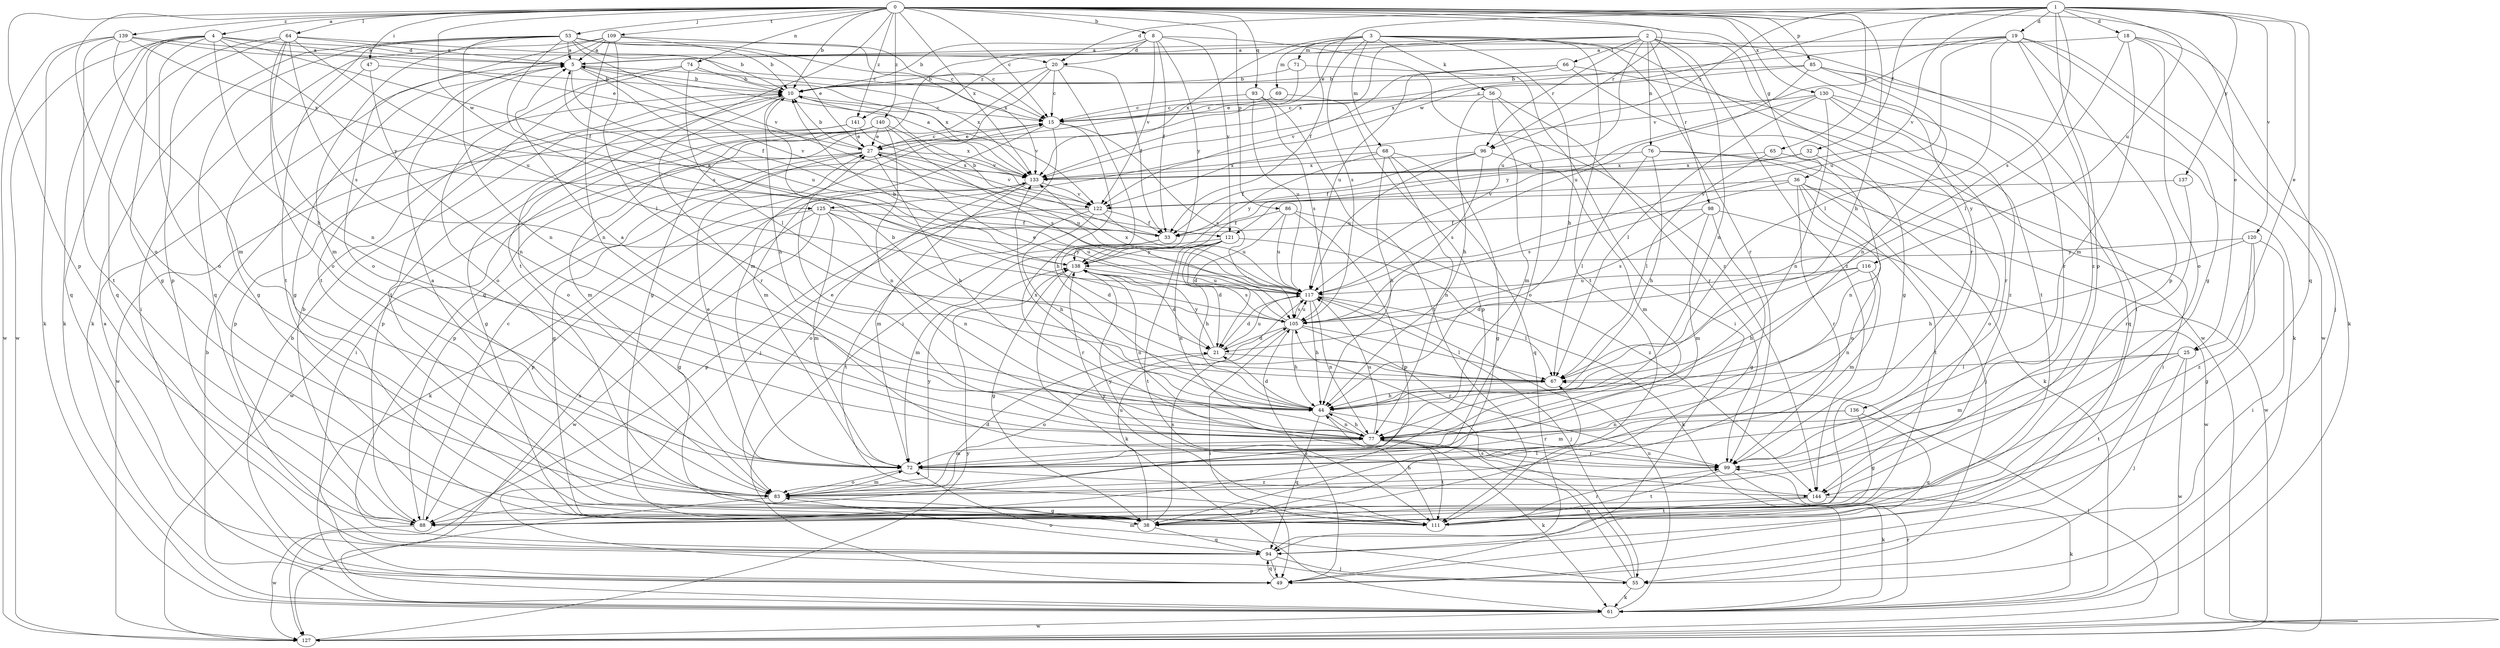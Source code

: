 strict digraph  {
0;
1;
2;
3;
4;
5;
8;
10;
15;
18;
19;
20;
21;
25;
27;
32;
33;
36;
38;
44;
47;
49;
53;
55;
56;
61;
64;
65;
66;
67;
68;
69;
71;
72;
74;
76;
77;
83;
85;
86;
88;
93;
94;
96;
98;
99;
105;
109;
111;
116;
117;
120;
121;
122;
125;
127;
130;
133;
136;
137;
138;
139;
140;
141;
144;
0 -> 4  [label=a];
0 -> 8  [label=b];
0 -> 10  [label=b];
0 -> 15  [label=c];
0 -> 25  [label=e];
0 -> 36  [label=g];
0 -> 44  [label=h];
0 -> 47  [label=i];
0 -> 53  [label=j];
0 -> 64  [label=l];
0 -> 65  [label=l];
0 -> 74  [label=n];
0 -> 83  [label=o];
0 -> 85  [label=p];
0 -> 86  [label=p];
0 -> 88  [label=p];
0 -> 93  [label=q];
0 -> 96  [label=r];
0 -> 109  [label=t];
0 -> 111  [label=t];
0 -> 125  [label=w];
0 -> 130  [label=x];
0 -> 133  [label=x];
0 -> 136  [label=y];
0 -> 139  [label=z];
0 -> 140  [label=z];
0 -> 141  [label=z];
1 -> 18  [label=d];
1 -> 19  [label=d];
1 -> 20  [label=d];
1 -> 25  [label=e];
1 -> 27  [label=e];
1 -> 32  [label=f];
1 -> 88  [label=p];
1 -> 94  [label=q];
1 -> 96  [label=r];
1 -> 105  [label=s];
1 -> 116  [label=u];
1 -> 120  [label=v];
1 -> 121  [label=v];
1 -> 125  [label=w];
1 -> 137  [label=y];
2 -> 5  [label=a];
2 -> 49  [label=i];
2 -> 66  [label=l];
2 -> 76  [label=n];
2 -> 77  [label=n];
2 -> 96  [label=r];
2 -> 98  [label=r];
2 -> 99  [label=r];
2 -> 117  [label=u];
2 -> 133  [label=x];
2 -> 141  [label=z];
2 -> 144  [label=z];
3 -> 33  [label=f];
3 -> 44  [label=h];
3 -> 56  [label=k];
3 -> 68  [label=m];
3 -> 69  [label=m];
3 -> 71  [label=m];
3 -> 99  [label=r];
3 -> 105  [label=s];
3 -> 111  [label=t];
3 -> 127  [label=w];
3 -> 133  [label=x];
4 -> 5  [label=a];
4 -> 20  [label=d];
4 -> 33  [label=f];
4 -> 38  [label=g];
4 -> 44  [label=h];
4 -> 61  [label=k];
4 -> 83  [label=o];
4 -> 94  [label=q];
4 -> 127  [label=w];
4 -> 138  [label=y];
5 -> 10  [label=b];
5 -> 33  [label=f];
5 -> 38  [label=g];
5 -> 117  [label=u];
5 -> 121  [label=v];
5 -> 133  [label=x];
8 -> 10  [label=b];
8 -> 20  [label=d];
8 -> 33  [label=f];
8 -> 94  [label=q];
8 -> 121  [label=v];
8 -> 122  [label=v];
8 -> 138  [label=y];
8 -> 144  [label=z];
10 -> 15  [label=c];
10 -> 44  [label=h];
10 -> 83  [label=o];
10 -> 99  [label=r];
10 -> 122  [label=v];
15 -> 27  [label=e];
15 -> 44  [label=h];
15 -> 55  [label=j];
15 -> 72  [label=m];
15 -> 105  [label=s];
18 -> 5  [label=a];
18 -> 55  [label=j];
18 -> 61  [label=k];
18 -> 67  [label=l];
18 -> 72  [label=m];
18 -> 83  [label=o];
19 -> 5  [label=a];
19 -> 38  [label=g];
19 -> 67  [label=l];
19 -> 88  [label=p];
19 -> 117  [label=u];
19 -> 122  [label=v];
19 -> 127  [label=w];
19 -> 133  [label=x];
19 -> 144  [label=z];
20 -> 10  [label=b];
20 -> 15  [label=c];
20 -> 33  [label=f];
20 -> 38  [label=g];
20 -> 49  [label=i];
20 -> 72  [label=m];
21 -> 67  [label=l];
21 -> 83  [label=o];
21 -> 117  [label=u];
21 -> 138  [label=y];
25 -> 55  [label=j];
25 -> 67  [label=l];
25 -> 72  [label=m];
25 -> 111  [label=t];
25 -> 127  [label=w];
27 -> 10  [label=b];
27 -> 15  [label=c];
27 -> 38  [label=g];
27 -> 44  [label=h];
27 -> 88  [label=p];
27 -> 117  [label=u];
27 -> 122  [label=v];
27 -> 127  [label=w];
27 -> 133  [label=x];
32 -> 33  [label=f];
32 -> 83  [label=o];
32 -> 133  [label=x];
33 -> 10  [label=b];
33 -> 21  [label=d];
33 -> 99  [label=r];
33 -> 138  [label=y];
36 -> 55  [label=j];
36 -> 83  [label=o];
36 -> 99  [label=r];
36 -> 105  [label=s];
36 -> 111  [label=t];
36 -> 122  [label=v];
36 -> 127  [label=w];
38 -> 67  [label=l];
38 -> 94  [label=q];
38 -> 105  [label=s];
38 -> 117  [label=u];
44 -> 5  [label=a];
44 -> 21  [label=d];
44 -> 77  [label=n];
44 -> 94  [label=q];
44 -> 99  [label=r];
44 -> 133  [label=x];
47 -> 10  [label=b];
47 -> 38  [label=g];
47 -> 77  [label=n];
49 -> 5  [label=a];
49 -> 10  [label=b];
49 -> 94  [label=q];
49 -> 105  [label=s];
53 -> 5  [label=a];
53 -> 10  [label=b];
53 -> 15  [label=c];
53 -> 27  [label=e];
53 -> 61  [label=k];
53 -> 72  [label=m];
53 -> 77  [label=n];
53 -> 94  [label=q];
53 -> 105  [label=s];
53 -> 111  [label=t];
53 -> 122  [label=v];
53 -> 133  [label=x];
55 -> 61  [label=k];
55 -> 72  [label=m];
55 -> 77  [label=n];
55 -> 105  [label=s];
56 -> 15  [label=c];
56 -> 44  [label=h];
56 -> 72  [label=m];
56 -> 83  [label=o];
56 -> 99  [label=r];
61 -> 10  [label=b];
61 -> 99  [label=r];
61 -> 117  [label=u];
61 -> 127  [label=w];
61 -> 133  [label=x];
64 -> 5  [label=a];
64 -> 15  [label=c];
64 -> 77  [label=n];
64 -> 83  [label=o];
64 -> 88  [label=p];
64 -> 94  [label=q];
64 -> 105  [label=s];
64 -> 117  [label=u];
65 -> 67  [label=l];
65 -> 77  [label=n];
65 -> 133  [label=x];
66 -> 10  [label=b];
66 -> 38  [label=g];
66 -> 111  [label=t];
66 -> 117  [label=u];
66 -> 122  [label=v];
67 -> 10  [label=b];
67 -> 44  [label=h];
68 -> 38  [label=g];
68 -> 44  [label=h];
68 -> 77  [label=n];
68 -> 94  [label=q];
68 -> 133  [label=x];
68 -> 138  [label=y];
69 -> 15  [label=c];
69 -> 88  [label=p];
71 -> 10  [label=b];
71 -> 27  [label=e];
71 -> 49  [label=i];
72 -> 27  [label=e];
72 -> 83  [label=o];
72 -> 144  [label=z];
74 -> 10  [label=b];
74 -> 67  [label=l];
74 -> 83  [label=o];
74 -> 111  [label=t];
74 -> 133  [label=x];
76 -> 44  [label=h];
76 -> 49  [label=i];
76 -> 61  [label=k];
76 -> 67  [label=l];
76 -> 133  [label=x];
77 -> 27  [label=e];
77 -> 44  [label=h];
77 -> 61  [label=k];
77 -> 72  [label=m];
77 -> 99  [label=r];
77 -> 111  [label=t];
77 -> 117  [label=u];
83 -> 5  [label=a];
83 -> 21  [label=d];
83 -> 38  [label=g];
83 -> 72  [label=m];
83 -> 127  [label=w];
83 -> 138  [label=y];
85 -> 10  [label=b];
85 -> 15  [label=c];
85 -> 61  [label=k];
85 -> 77  [label=n];
85 -> 99  [label=r];
85 -> 117  [label=u];
86 -> 21  [label=d];
86 -> 33  [label=f];
86 -> 88  [label=p];
86 -> 117  [label=u];
86 -> 144  [label=z];
88 -> 10  [label=b];
88 -> 15  [label=c];
88 -> 127  [label=w];
93 -> 15  [label=c];
93 -> 105  [label=s];
93 -> 111  [label=t];
93 -> 117  [label=u];
94 -> 49  [label=i];
94 -> 55  [label=j];
94 -> 83  [label=o];
96 -> 33  [label=f];
96 -> 72  [label=m];
96 -> 105  [label=s];
96 -> 117  [label=u];
96 -> 133  [label=x];
98 -> 33  [label=f];
98 -> 38  [label=g];
98 -> 72  [label=m];
98 -> 105  [label=s];
98 -> 127  [label=w];
99 -> 61  [label=k];
99 -> 111  [label=t];
105 -> 21  [label=d];
105 -> 27  [label=e];
105 -> 44  [label=h];
105 -> 49  [label=i];
105 -> 67  [label=l];
105 -> 99  [label=r];
105 -> 117  [label=u];
109 -> 5  [label=a];
109 -> 10  [label=b];
109 -> 15  [label=c];
109 -> 49  [label=i];
109 -> 67  [label=l];
109 -> 77  [label=n];
109 -> 83  [label=o];
109 -> 111  [label=t];
111 -> 44  [label=h];
111 -> 99  [label=r];
111 -> 138  [label=y];
116 -> 21  [label=d];
116 -> 44  [label=h];
116 -> 72  [label=m];
116 -> 77  [label=n];
116 -> 117  [label=u];
117 -> 10  [label=b];
117 -> 21  [label=d];
117 -> 44  [label=h];
117 -> 55  [label=j];
117 -> 67  [label=l];
117 -> 77  [label=n];
117 -> 105  [label=s];
117 -> 133  [label=x];
120 -> 38  [label=g];
120 -> 44  [label=h];
120 -> 49  [label=i];
120 -> 138  [label=y];
120 -> 144  [label=z];
121 -> 21  [label=d];
121 -> 44  [label=h];
121 -> 61  [label=k];
121 -> 72  [label=m];
121 -> 77  [label=n];
121 -> 111  [label=t];
121 -> 138  [label=y];
122 -> 33  [label=f];
122 -> 44  [label=h];
122 -> 88  [label=p];
122 -> 111  [label=t];
122 -> 117  [label=u];
125 -> 33  [label=f];
125 -> 38  [label=g];
125 -> 72  [label=m];
125 -> 77  [label=n];
125 -> 88  [label=p];
125 -> 117  [label=u];
125 -> 127  [label=w];
127 -> 67  [label=l];
127 -> 138  [label=y];
130 -> 15  [label=c];
130 -> 67  [label=l];
130 -> 77  [label=n];
130 -> 94  [label=q];
130 -> 99  [label=r];
130 -> 138  [label=y];
130 -> 144  [label=z];
133 -> 5  [label=a];
133 -> 61  [label=k];
133 -> 72  [label=m];
133 -> 83  [label=o];
133 -> 122  [label=v];
136 -> 38  [label=g];
136 -> 72  [label=m];
136 -> 77  [label=n];
136 -> 94  [label=q];
137 -> 99  [label=r];
137 -> 122  [label=v];
138 -> 5  [label=a];
138 -> 21  [label=d];
138 -> 38  [label=g];
138 -> 61  [label=k];
138 -> 77  [label=n];
138 -> 105  [label=s];
138 -> 117  [label=u];
139 -> 5  [label=a];
139 -> 27  [label=e];
139 -> 61  [label=k];
139 -> 72  [label=m];
139 -> 111  [label=t];
139 -> 127  [label=w];
139 -> 133  [label=x];
140 -> 27  [label=e];
140 -> 38  [label=g];
140 -> 49  [label=i];
140 -> 72  [label=m];
140 -> 77  [label=n];
140 -> 88  [label=p];
140 -> 105  [label=s];
140 -> 122  [label=v];
141 -> 27  [label=e];
141 -> 88  [label=p];
141 -> 127  [label=w];
141 -> 133  [label=x];
144 -> 61  [label=k];
144 -> 88  [label=p];
144 -> 111  [label=t];
144 -> 138  [label=y];
}
